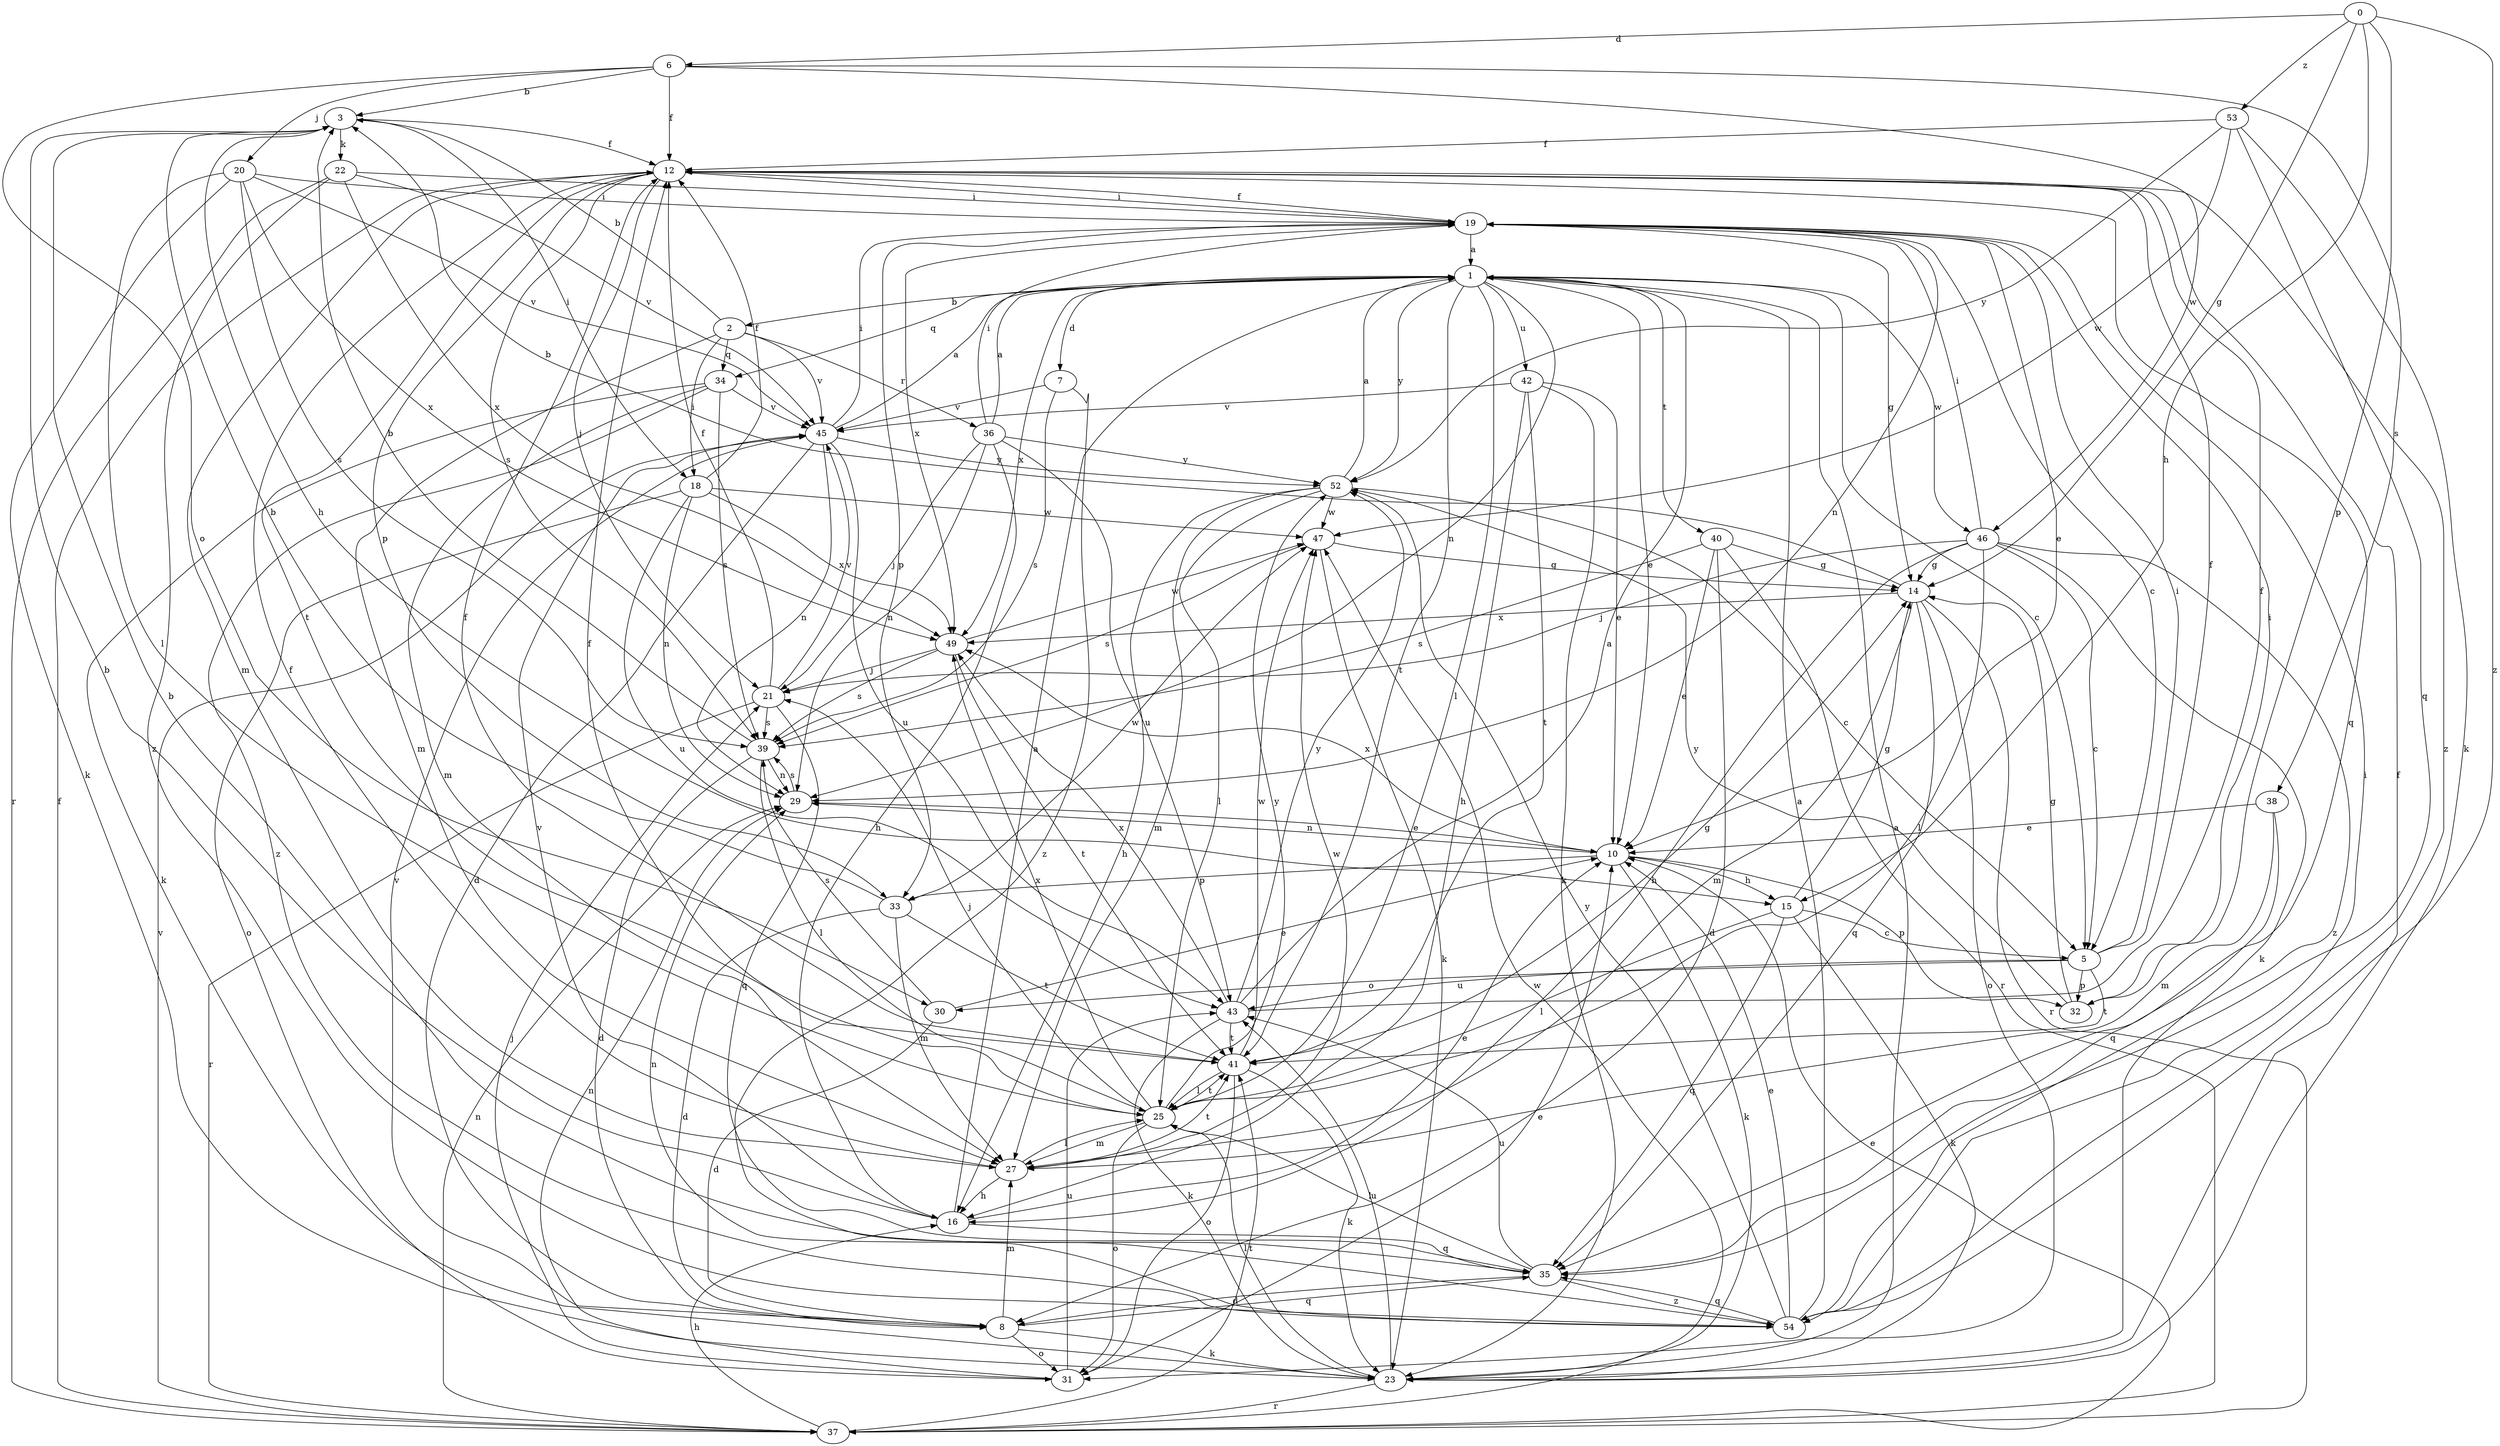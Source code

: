 strict digraph  {
0;
1;
2;
3;
5;
6;
7;
8;
10;
12;
14;
15;
16;
18;
19;
20;
21;
22;
23;
25;
27;
29;
30;
31;
32;
33;
34;
35;
36;
37;
38;
39;
40;
41;
42;
43;
45;
46;
47;
49;
52;
53;
54;
0 -> 6  [label=d];
0 -> 14  [label=g];
0 -> 15  [label=h];
0 -> 32  [label=p];
0 -> 53  [label=z];
0 -> 54  [label=z];
1 -> 2  [label=b];
1 -> 5  [label=c];
1 -> 7  [label=d];
1 -> 10  [label=e];
1 -> 25  [label=l];
1 -> 29  [label=n];
1 -> 34  [label=q];
1 -> 40  [label=t];
1 -> 41  [label=t];
1 -> 42  [label=u];
1 -> 46  [label=w];
1 -> 49  [label=x];
1 -> 52  [label=y];
2 -> 3  [label=b];
2 -> 18  [label=i];
2 -> 27  [label=m];
2 -> 34  [label=q];
2 -> 36  [label=r];
2 -> 45  [label=v];
3 -> 12  [label=f];
3 -> 15  [label=h];
3 -> 18  [label=i];
3 -> 22  [label=k];
5 -> 12  [label=f];
5 -> 19  [label=i];
5 -> 30  [label=o];
5 -> 32  [label=p];
5 -> 41  [label=t];
5 -> 43  [label=u];
6 -> 3  [label=b];
6 -> 12  [label=f];
6 -> 20  [label=j];
6 -> 30  [label=o];
6 -> 38  [label=s];
6 -> 46  [label=w];
7 -> 39  [label=s];
7 -> 45  [label=v];
7 -> 54  [label=z];
8 -> 23  [label=k];
8 -> 27  [label=m];
8 -> 31  [label=o];
8 -> 35  [label=q];
8 -> 45  [label=v];
10 -> 15  [label=h];
10 -> 23  [label=k];
10 -> 29  [label=n];
10 -> 32  [label=p];
10 -> 33  [label=p];
10 -> 49  [label=x];
12 -> 19  [label=i];
12 -> 21  [label=j];
12 -> 27  [label=m];
12 -> 33  [label=p];
12 -> 35  [label=q];
12 -> 39  [label=s];
12 -> 41  [label=t];
12 -> 54  [label=z];
14 -> 3  [label=b];
14 -> 27  [label=m];
14 -> 31  [label=o];
14 -> 35  [label=q];
14 -> 37  [label=r];
14 -> 49  [label=x];
15 -> 5  [label=c];
15 -> 14  [label=g];
15 -> 23  [label=k];
15 -> 25  [label=l];
15 -> 35  [label=q];
16 -> 1  [label=a];
16 -> 3  [label=b];
16 -> 10  [label=e];
16 -> 35  [label=q];
16 -> 45  [label=v];
18 -> 12  [label=f];
18 -> 29  [label=n];
18 -> 31  [label=o];
18 -> 43  [label=u];
18 -> 47  [label=w];
18 -> 49  [label=x];
19 -> 1  [label=a];
19 -> 5  [label=c];
19 -> 10  [label=e];
19 -> 12  [label=f];
19 -> 14  [label=g];
19 -> 29  [label=n];
19 -> 33  [label=p];
19 -> 49  [label=x];
20 -> 19  [label=i];
20 -> 23  [label=k];
20 -> 25  [label=l];
20 -> 39  [label=s];
20 -> 45  [label=v];
20 -> 49  [label=x];
21 -> 12  [label=f];
21 -> 35  [label=q];
21 -> 37  [label=r];
21 -> 39  [label=s];
21 -> 45  [label=v];
22 -> 19  [label=i];
22 -> 37  [label=r];
22 -> 45  [label=v];
22 -> 49  [label=x];
22 -> 54  [label=z];
23 -> 1  [label=a];
23 -> 12  [label=f];
23 -> 25  [label=l];
23 -> 37  [label=r];
23 -> 43  [label=u];
25 -> 12  [label=f];
25 -> 21  [label=j];
25 -> 27  [label=m];
25 -> 31  [label=o];
25 -> 41  [label=t];
25 -> 49  [label=x];
25 -> 52  [label=y];
27 -> 12  [label=f];
27 -> 16  [label=h];
27 -> 25  [label=l];
27 -> 41  [label=t];
27 -> 47  [label=w];
29 -> 10  [label=e];
29 -> 39  [label=s];
30 -> 8  [label=d];
30 -> 10  [label=e];
30 -> 39  [label=s];
31 -> 10  [label=e];
31 -> 21  [label=j];
31 -> 29  [label=n];
31 -> 43  [label=u];
32 -> 14  [label=g];
32 -> 19  [label=i];
32 -> 52  [label=y];
33 -> 3  [label=b];
33 -> 8  [label=d];
33 -> 27  [label=m];
33 -> 41  [label=t];
33 -> 47  [label=w];
34 -> 23  [label=k];
34 -> 27  [label=m];
34 -> 39  [label=s];
34 -> 45  [label=v];
34 -> 54  [label=z];
35 -> 3  [label=b];
35 -> 8  [label=d];
35 -> 25  [label=l];
35 -> 43  [label=u];
35 -> 54  [label=z];
36 -> 1  [label=a];
36 -> 16  [label=h];
36 -> 19  [label=i];
36 -> 21  [label=j];
36 -> 29  [label=n];
36 -> 43  [label=u];
36 -> 52  [label=y];
37 -> 10  [label=e];
37 -> 12  [label=f];
37 -> 16  [label=h];
37 -> 29  [label=n];
37 -> 41  [label=t];
37 -> 45  [label=v];
37 -> 47  [label=w];
38 -> 10  [label=e];
38 -> 27  [label=m];
38 -> 35  [label=q];
39 -> 3  [label=b];
39 -> 8  [label=d];
39 -> 25  [label=l];
39 -> 29  [label=n];
40 -> 8  [label=d];
40 -> 10  [label=e];
40 -> 14  [label=g];
40 -> 37  [label=r];
40 -> 39  [label=s];
41 -> 12  [label=f];
41 -> 14  [label=g];
41 -> 23  [label=k];
41 -> 25  [label=l];
41 -> 31  [label=o];
41 -> 47  [label=w];
42 -> 10  [label=e];
42 -> 16  [label=h];
42 -> 23  [label=k];
42 -> 41  [label=t];
42 -> 45  [label=v];
43 -> 1  [label=a];
43 -> 12  [label=f];
43 -> 23  [label=k];
43 -> 41  [label=t];
43 -> 49  [label=x];
43 -> 52  [label=y];
45 -> 1  [label=a];
45 -> 8  [label=d];
45 -> 19  [label=i];
45 -> 29  [label=n];
45 -> 43  [label=u];
45 -> 52  [label=y];
46 -> 5  [label=c];
46 -> 14  [label=g];
46 -> 16  [label=h];
46 -> 19  [label=i];
46 -> 21  [label=j];
46 -> 23  [label=k];
46 -> 25  [label=l];
46 -> 54  [label=z];
47 -> 14  [label=g];
47 -> 23  [label=k];
47 -> 39  [label=s];
49 -> 21  [label=j];
49 -> 39  [label=s];
49 -> 41  [label=t];
49 -> 47  [label=w];
52 -> 1  [label=a];
52 -> 5  [label=c];
52 -> 16  [label=h];
52 -> 25  [label=l];
52 -> 27  [label=m];
52 -> 47  [label=w];
53 -> 12  [label=f];
53 -> 23  [label=k];
53 -> 35  [label=q];
53 -> 47  [label=w];
53 -> 52  [label=y];
54 -> 1  [label=a];
54 -> 10  [label=e];
54 -> 19  [label=i];
54 -> 29  [label=n];
54 -> 35  [label=q];
54 -> 52  [label=y];
}
